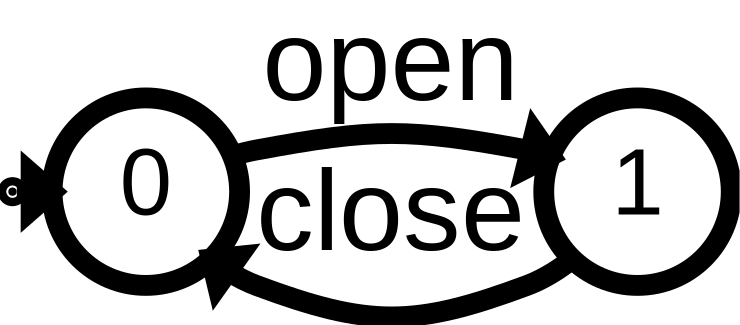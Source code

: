 digraph G {
  graph [rankdir="LR" ranksep=0];
    node [fontsize=45 fontname="Arial"
	      penwidth=10 shape="circle" style="filled" height="1.25" width="1.25" fixedsize="true" fillcolor="white"];
    edge [fontsize=55 fontname="Arial" penwidth=10]
    zz [height="0.05" width="0.05" fixedsize="true" label="" fillcolor="black"];
  0 [color="black" fillcolor="white" shape="circle" style="filled"];
  1 [color="black" fillcolor="white" shape="circle" style="filled"];
  zz -> 0 [label=""];
  0 -> 1 [label="open"];
  1 -> 0 [label="close"];
}
